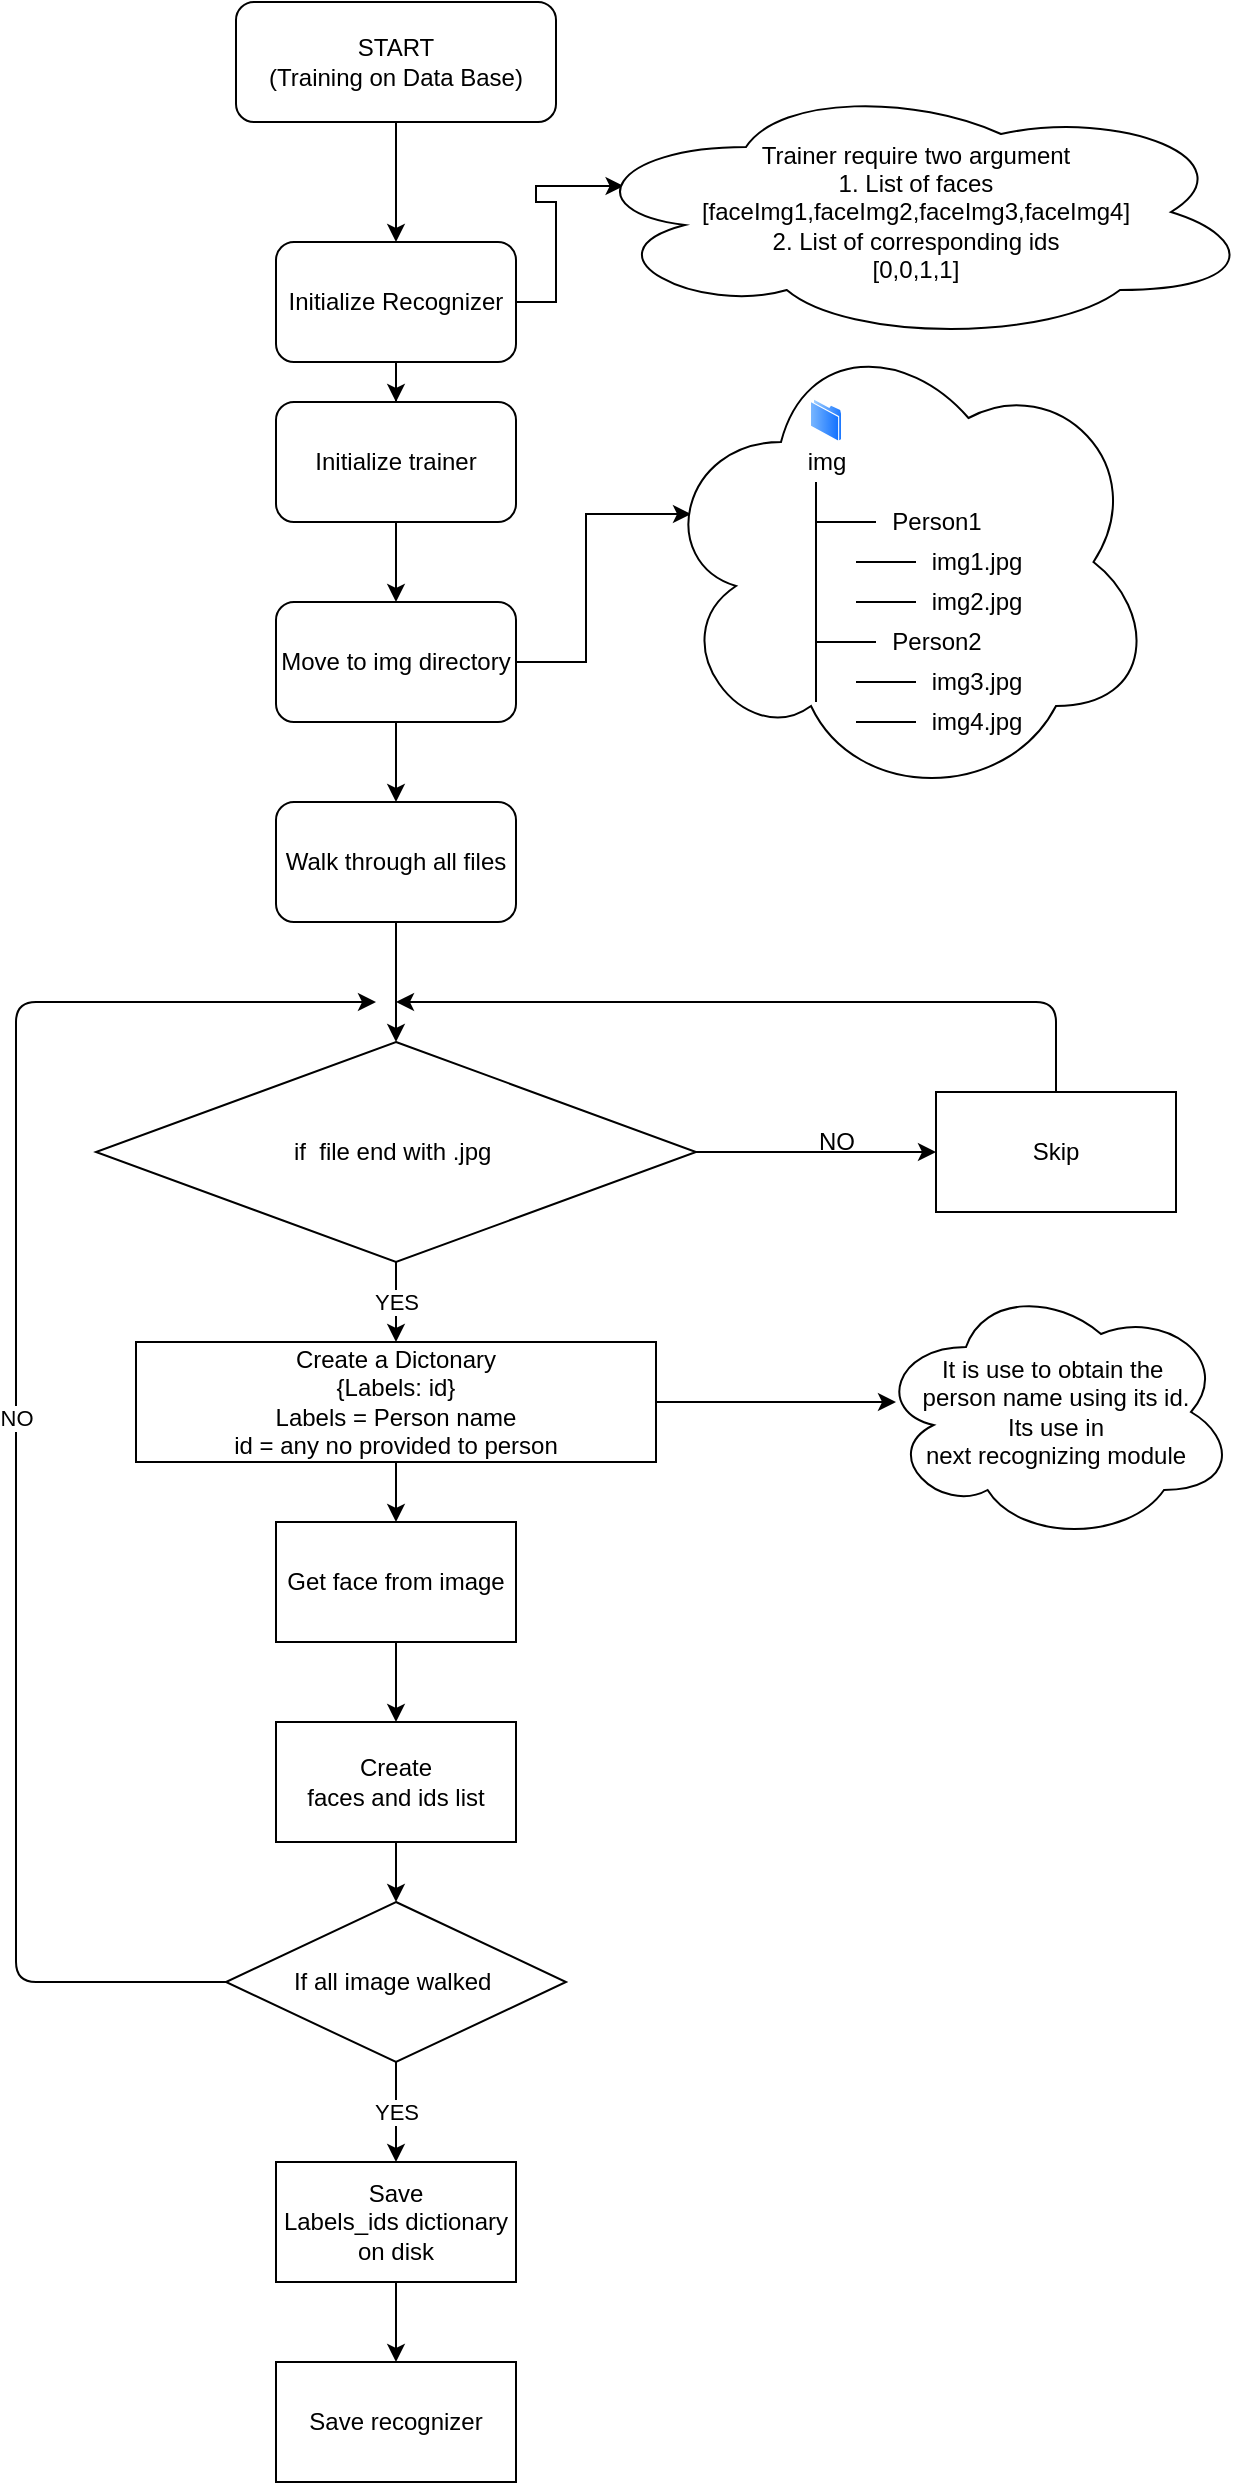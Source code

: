 <mxfile version="13.6.4" type="github">
  <diagram id="KbTCNkSI2anwOCVEkOJ9" name="Page-1">
    <mxGraphModel dx="1108" dy="450" grid="1" gridSize="10" guides="1" tooltips="1" connect="1" arrows="1" fold="1" page="1" pageScale="1" pageWidth="850" pageHeight="1100" math="0" shadow="0">
      <root>
        <mxCell id="0" />
        <mxCell id="1" parent="0" />
        <mxCell id="mR9HRBYkTr1gSna-XHyO-3" value="" style="edgeStyle=orthogonalEdgeStyle;rounded=0;orthogonalLoop=1;jettySize=auto;html=1;" parent="1" source="mR9HRBYkTr1gSna-XHyO-1" target="mR9HRBYkTr1gSna-XHyO-2" edge="1">
          <mxGeometry relative="1" as="geometry" />
        </mxCell>
        <mxCell id="mR9HRBYkTr1gSna-XHyO-1" value="START&lt;br&gt;(Training on Data Base)" style="rounded=1;whiteSpace=wrap;html=1;" parent="1" vertex="1">
          <mxGeometry x="320" y="20" width="160" height="60" as="geometry" />
        </mxCell>
        <mxCell id="mR9HRBYkTr1gSna-XHyO-5" value="" style="edgeStyle=orthogonalEdgeStyle;rounded=0;orthogonalLoop=1;jettySize=auto;html=1;" parent="1" source="mR9HRBYkTr1gSna-XHyO-2" target="mR9HRBYkTr1gSna-XHyO-4" edge="1">
          <mxGeometry relative="1" as="geometry" />
        </mxCell>
        <mxCell id="mR9HRBYkTr1gSna-XHyO-56" style="edgeStyle=orthogonalEdgeStyle;rounded=0;orthogonalLoop=1;jettySize=auto;html=1;entryX=0.07;entryY=0.4;entryDx=0;entryDy=0;entryPerimeter=0;" parent="1" source="mR9HRBYkTr1gSna-XHyO-2" target="mR9HRBYkTr1gSna-XHyO-55" edge="1">
          <mxGeometry relative="1" as="geometry" />
        </mxCell>
        <mxCell id="mR9HRBYkTr1gSna-XHyO-2" value="Initialize Recognizer" style="whiteSpace=wrap;html=1;rounded=1;" parent="1" vertex="1">
          <mxGeometry x="340" y="140" width="120" height="60" as="geometry" />
        </mxCell>
        <mxCell id="mR9HRBYkTr1gSna-XHyO-7" value="" style="edgeStyle=orthogonalEdgeStyle;rounded=0;orthogonalLoop=1;jettySize=auto;html=1;" parent="1" source="mR9HRBYkTr1gSna-XHyO-4" target="mR9HRBYkTr1gSna-XHyO-6" edge="1">
          <mxGeometry relative="1" as="geometry" />
        </mxCell>
        <mxCell id="mR9HRBYkTr1gSna-XHyO-4" value="Initialize trainer" style="whiteSpace=wrap;html=1;rounded=1;" parent="1" vertex="1">
          <mxGeometry x="340" y="220" width="120" height="60" as="geometry" />
        </mxCell>
        <mxCell id="mR9HRBYkTr1gSna-XHyO-25" style="edgeStyle=orthogonalEdgeStyle;rounded=0;orthogonalLoop=1;jettySize=auto;html=1;entryX=0.07;entryY=0.4;entryDx=0;entryDy=0;entryPerimeter=0;" parent="1" source="mR9HRBYkTr1gSna-XHyO-6" target="mR9HRBYkTr1gSna-XHyO-9" edge="1">
          <mxGeometry relative="1" as="geometry" />
        </mxCell>
        <mxCell id="mR9HRBYkTr1gSna-XHyO-27" value="" style="edgeStyle=orthogonalEdgeStyle;rounded=0;orthogonalLoop=1;jettySize=auto;html=1;" parent="1" source="mR9HRBYkTr1gSna-XHyO-6" target="mR9HRBYkTr1gSna-XHyO-26" edge="1">
          <mxGeometry relative="1" as="geometry" />
        </mxCell>
        <mxCell id="mR9HRBYkTr1gSna-XHyO-6" value="Move to img directory" style="whiteSpace=wrap;html=1;rounded=1;" parent="1" vertex="1">
          <mxGeometry x="340" y="320" width="120" height="60" as="geometry" />
        </mxCell>
        <mxCell id="mR9HRBYkTr1gSna-XHyO-9" value="&lt;div style=&quot;text-align: left&quot;&gt;&lt;br&gt;&lt;/div&gt;" style="ellipse;shape=cloud;whiteSpace=wrap;html=1;rounded=0;" parent="1" vertex="1">
          <mxGeometry x="530" y="180" width="250" height="240" as="geometry" />
        </mxCell>
        <mxCell id="mR9HRBYkTr1gSna-XHyO-10" value="" style="endArrow=none;html=1;" parent="1" edge="1">
          <mxGeometry width="50" height="50" relative="1" as="geometry">
            <mxPoint x="610" y="370" as="sourcePoint" />
            <mxPoint x="610" y="260" as="targetPoint" />
          </mxGeometry>
        </mxCell>
        <mxCell id="mR9HRBYkTr1gSna-XHyO-11" value="img" style="text;html=1;align=center;verticalAlign=middle;resizable=0;points=[];autosize=1;" parent="1" vertex="1">
          <mxGeometry x="600" y="240" width="30" height="20" as="geometry" />
        </mxCell>
        <mxCell id="mR9HRBYkTr1gSna-XHyO-12" value="" style="endArrow=none;html=1;" parent="1" edge="1">
          <mxGeometry width="50" height="50" relative="1" as="geometry">
            <mxPoint x="610" y="280" as="sourcePoint" />
            <mxPoint x="640" y="280" as="targetPoint" />
          </mxGeometry>
        </mxCell>
        <mxCell id="mR9HRBYkTr1gSna-XHyO-13" value="Person1" style="text;html=1;align=center;verticalAlign=middle;resizable=0;points=[];autosize=1;" parent="1" vertex="1">
          <mxGeometry x="640" y="270" width="60" height="20" as="geometry" />
        </mxCell>
        <mxCell id="mR9HRBYkTr1gSna-XHyO-14" value="" style="aspect=fixed;perimeter=ellipsePerimeter;html=1;align=center;shadow=0;dashed=0;spacingTop=3;image;image=img/lib/active_directory/folder.svg;container=0;treeFolding=0;" parent="1" vertex="1">
          <mxGeometry x="607" y="218.08" width="16" height="21.92" as="geometry" />
        </mxCell>
        <mxCell id="mR9HRBYkTr1gSna-XHyO-15" value="" style="endArrow=none;html=1;" parent="1" edge="1">
          <mxGeometry width="50" height="50" relative="1" as="geometry">
            <mxPoint x="630" y="300" as="sourcePoint" />
            <mxPoint x="660" y="300" as="targetPoint" />
          </mxGeometry>
        </mxCell>
        <mxCell id="mR9HRBYkTr1gSna-XHyO-16" value="img1.jpg" style="text;html=1;align=center;verticalAlign=middle;resizable=0;points=[];autosize=1;" parent="1" vertex="1">
          <mxGeometry x="660" y="290" width="60" height="20" as="geometry" />
        </mxCell>
        <mxCell id="mR9HRBYkTr1gSna-XHyO-17" value="" style="endArrow=none;html=1;" parent="1" edge="1">
          <mxGeometry width="50" height="50" relative="1" as="geometry">
            <mxPoint x="630" y="320" as="sourcePoint" />
            <mxPoint x="660" y="320" as="targetPoint" />
          </mxGeometry>
        </mxCell>
        <mxCell id="mR9HRBYkTr1gSna-XHyO-19" value="" style="endArrow=none;html=1;" parent="1" edge="1">
          <mxGeometry width="50" height="50" relative="1" as="geometry">
            <mxPoint x="610" y="340" as="sourcePoint" />
            <mxPoint x="640" y="340" as="targetPoint" />
          </mxGeometry>
        </mxCell>
        <mxCell id="mR9HRBYkTr1gSna-XHyO-20" value="Person2" style="text;html=1;align=center;verticalAlign=middle;resizable=0;points=[];autosize=1;" parent="1" vertex="1">
          <mxGeometry x="640" y="330" width="60" height="20" as="geometry" />
        </mxCell>
        <mxCell id="mR9HRBYkTr1gSna-XHyO-21" value="" style="endArrow=none;html=1;" parent="1" edge="1">
          <mxGeometry width="50" height="50" relative="1" as="geometry">
            <mxPoint x="630" y="360" as="sourcePoint" />
            <mxPoint x="660" y="360" as="targetPoint" />
          </mxGeometry>
        </mxCell>
        <mxCell id="mR9HRBYkTr1gSna-XHyO-22" value="img3.jpg" style="text;html=1;align=center;verticalAlign=middle;resizable=0;points=[];autosize=1;" parent="1" vertex="1">
          <mxGeometry x="660" y="350" width="60" height="20" as="geometry" />
        </mxCell>
        <mxCell id="mR9HRBYkTr1gSna-XHyO-23" value="" style="endArrow=none;html=1;" parent="1" edge="1">
          <mxGeometry width="50" height="50" relative="1" as="geometry">
            <mxPoint x="630" y="380" as="sourcePoint" />
            <mxPoint x="660" y="380" as="targetPoint" />
          </mxGeometry>
        </mxCell>
        <mxCell id="mR9HRBYkTr1gSna-XHyO-24" value="img4.jpg" style="text;html=1;align=center;verticalAlign=middle;resizable=0;points=[];autosize=1;" parent="1" vertex="1">
          <mxGeometry x="660" y="370" width="60" height="20" as="geometry" />
        </mxCell>
        <mxCell id="mR9HRBYkTr1gSna-XHyO-29" value="" style="edgeStyle=orthogonalEdgeStyle;rounded=0;orthogonalLoop=1;jettySize=auto;html=1;entryX=0.5;entryY=0;entryDx=0;entryDy=0;" parent="1" source="mR9HRBYkTr1gSna-XHyO-26" target="mR9HRBYkTr1gSna-XHyO-30" edge="1">
          <mxGeometry relative="1" as="geometry">
            <mxPoint x="400" y="530" as="targetPoint" />
          </mxGeometry>
        </mxCell>
        <mxCell id="mR9HRBYkTr1gSna-XHyO-26" value="Walk through all files" style="whiteSpace=wrap;html=1;rounded=1;" parent="1" vertex="1">
          <mxGeometry x="340" y="420" width="120" height="60" as="geometry" />
        </mxCell>
        <mxCell id="mR9HRBYkTr1gSna-XHyO-52" value="" style="edgeStyle=orthogonalEdgeStyle;rounded=0;orthogonalLoop=1;jettySize=auto;html=1;" parent="1" source="mR9HRBYkTr1gSna-XHyO-30" target="mR9HRBYkTr1gSna-XHyO-51" edge="1">
          <mxGeometry relative="1" as="geometry" />
        </mxCell>
        <mxCell id="mR9HRBYkTr1gSna-XHyO-30" value="if&amp;nbsp; file end with .jpg&amp;nbsp;" style="rhombus;whiteSpace=wrap;html=1;" parent="1" vertex="1">
          <mxGeometry x="250" y="540" width="300" height="110" as="geometry" />
        </mxCell>
        <mxCell id="mR9HRBYkTr1gSna-XHyO-46" value="img2.jpg" style="text;html=1;align=center;verticalAlign=middle;resizable=0;points=[];autosize=1;" parent="1" vertex="1">
          <mxGeometry x="660" y="310" width="60" height="20" as="geometry" />
        </mxCell>
        <mxCell id="mR9HRBYkTr1gSna-XHyO-49" value="" style="endArrow=classic;html=1;exitX=0.5;exitY=1;exitDx=0;exitDy=0;entryX=0.5;entryY=0;entryDx=0;entryDy=0;" parent="1" source="mR9HRBYkTr1gSna-XHyO-30" target="mR9HRBYkTr1gSna-XHyO-57" edge="1">
          <mxGeometry relative="1" as="geometry">
            <mxPoint x="140" y="570" as="sourcePoint" />
            <mxPoint x="400" y="720" as="targetPoint" />
            <Array as="points" />
          </mxGeometry>
        </mxCell>
        <mxCell id="mR9HRBYkTr1gSna-XHyO-50" value="YES" style="edgeLabel;resizable=0;html=1;align=center;verticalAlign=middle;" parent="mR9HRBYkTr1gSna-XHyO-49" connectable="0" vertex="1">
          <mxGeometry relative="1" as="geometry" />
        </mxCell>
        <mxCell id="mR9HRBYkTr1gSna-XHyO-51" value="Skip" style="whiteSpace=wrap;html=1;" parent="1" vertex="1">
          <mxGeometry x="670" y="565" width="120" height="60" as="geometry" />
        </mxCell>
        <mxCell id="mR9HRBYkTr1gSna-XHyO-53" value="NO" style="text;html=1;align=center;verticalAlign=middle;resizable=0;points=[];autosize=1;" parent="1" vertex="1">
          <mxGeometry x="605" y="580" width="30" height="20" as="geometry" />
        </mxCell>
        <mxCell id="mR9HRBYkTr1gSna-XHyO-54" value="" style="endArrow=classic;html=1;exitX=0.5;exitY=0;exitDx=0;exitDy=0;" parent="1" source="mR9HRBYkTr1gSna-XHyO-51" edge="1">
          <mxGeometry width="50" height="50" relative="1" as="geometry">
            <mxPoint x="570" y="550" as="sourcePoint" />
            <mxPoint x="400" y="520" as="targetPoint" />
            <Array as="points">
              <mxPoint x="730" y="520" />
            </Array>
          </mxGeometry>
        </mxCell>
        <mxCell id="mR9HRBYkTr1gSna-XHyO-55" value="Trainer require two argument&lt;br&gt;1. List of faces&lt;br&gt;[faceImg1,faceImg2,faceImg3,faceImg4]&lt;br&gt;2. List of corresponding ids&lt;br&gt;[0,0,1,1]&lt;br&gt;" style="ellipse;shape=cloud;whiteSpace=wrap;html=1;" parent="1" vertex="1">
          <mxGeometry x="490" y="60" width="340" height="130" as="geometry" />
        </mxCell>
        <mxCell id="mR9HRBYkTr1gSna-XHyO-59" style="edgeStyle=orthogonalEdgeStyle;rounded=0;orthogonalLoop=1;jettySize=auto;html=1;" parent="1" source="mR9HRBYkTr1gSna-XHyO-57" edge="1">
          <mxGeometry relative="1" as="geometry">
            <mxPoint x="650" y="720" as="targetPoint" />
            <Array as="points" />
          </mxGeometry>
        </mxCell>
        <mxCell id="mR9HRBYkTr1gSna-XHyO-61" value="" style="edgeStyle=orthogonalEdgeStyle;rounded=0;orthogonalLoop=1;jettySize=auto;html=1;" parent="1" source="mR9HRBYkTr1gSna-XHyO-57" target="mR9HRBYkTr1gSna-XHyO-60" edge="1">
          <mxGeometry relative="1" as="geometry" />
        </mxCell>
        <mxCell id="mR9HRBYkTr1gSna-XHyO-57" value="Create a Dictonary&lt;br&gt;{Labels: id}&lt;br&gt;Labels = Person name&lt;br&gt;id = any no provided to person" style="rounded=0;whiteSpace=wrap;html=1;" parent="1" vertex="1">
          <mxGeometry x="270" y="690" width="260" height="60" as="geometry" />
        </mxCell>
        <mxCell id="mR9HRBYkTr1gSna-XHyO-58" value="It is use to obtain the&amp;nbsp;&lt;br&gt;person name using its id.&lt;br&gt;Its use in &lt;br&gt;next recognizing module" style="ellipse;shape=cloud;whiteSpace=wrap;html=1;" parent="1" vertex="1">
          <mxGeometry x="640" y="660" width="180" height="130" as="geometry" />
        </mxCell>
        <mxCell id="mR9HRBYkTr1gSna-XHyO-63" value="" style="edgeStyle=orthogonalEdgeStyle;rounded=0;orthogonalLoop=1;jettySize=auto;html=1;" parent="1" source="mR9HRBYkTr1gSna-XHyO-60" target="mR9HRBYkTr1gSna-XHyO-62" edge="1">
          <mxGeometry relative="1" as="geometry" />
        </mxCell>
        <mxCell id="mR9HRBYkTr1gSna-XHyO-60" value="Get face from image" style="whiteSpace=wrap;html=1;rounded=0;" parent="1" vertex="1">
          <mxGeometry x="340" y="780" width="120" height="60" as="geometry" />
        </mxCell>
        <mxCell id="mR9HRBYkTr1gSna-XHyO-65" style="edgeStyle=orthogonalEdgeStyle;rounded=0;orthogonalLoop=1;jettySize=auto;html=1;entryX=0.5;entryY=0;entryDx=0;entryDy=0;" parent="1" source="mR9HRBYkTr1gSna-XHyO-62" target="mR9HRBYkTr1gSna-XHyO-64" edge="1">
          <mxGeometry relative="1" as="geometry" />
        </mxCell>
        <mxCell id="mR9HRBYkTr1gSna-XHyO-62" value="Create&lt;br&gt;faces and ids list" style="whiteSpace=wrap;html=1;rounded=0;" parent="1" vertex="1">
          <mxGeometry x="340" y="880" width="120" height="60" as="geometry" />
        </mxCell>
        <mxCell id="mR9HRBYkTr1gSna-XHyO-64" value="If all image walked&amp;nbsp;" style="rhombus;whiteSpace=wrap;html=1;" parent="1" vertex="1">
          <mxGeometry x="315" y="970" width="170" height="80" as="geometry" />
        </mxCell>
        <mxCell id="mR9HRBYkTr1gSna-XHyO-66" value="" style="endArrow=classic;html=1;exitX=0.5;exitY=1;exitDx=0;exitDy=0;entryX=0.5;entryY=0;entryDx=0;entryDy=0;" parent="1" source="mR9HRBYkTr1gSna-XHyO-64" target="mR9HRBYkTr1gSna-XHyO-73" edge="1">
          <mxGeometry relative="1" as="geometry">
            <mxPoint x="370" y="1060" as="sourcePoint" />
            <mxPoint x="400" y="1130" as="targetPoint" />
          </mxGeometry>
        </mxCell>
        <mxCell id="mR9HRBYkTr1gSna-XHyO-67" value="YES" style="edgeLabel;resizable=0;html=1;align=center;verticalAlign=middle;" parent="mR9HRBYkTr1gSna-XHyO-66" connectable="0" vertex="1">
          <mxGeometry relative="1" as="geometry" />
        </mxCell>
        <mxCell id="mR9HRBYkTr1gSna-XHyO-69" value="" style="endArrow=classic;html=1;exitX=0;exitY=0.5;exitDx=0;exitDy=0;" parent="1" source="mR9HRBYkTr1gSna-XHyO-64" edge="1">
          <mxGeometry relative="1" as="geometry">
            <mxPoint x="140" y="1070" as="sourcePoint" />
            <mxPoint x="390" y="520" as="targetPoint" />
            <Array as="points">
              <mxPoint x="210" y="1010" />
              <mxPoint x="210" y="520" />
            </Array>
          </mxGeometry>
        </mxCell>
        <mxCell id="mR9HRBYkTr1gSna-XHyO-70" value="NO" style="edgeLabel;resizable=0;html=1;align=center;verticalAlign=middle;" parent="mR9HRBYkTr1gSna-XHyO-69" connectable="0" vertex="1">
          <mxGeometry relative="1" as="geometry" />
        </mxCell>
        <mxCell id="mR9HRBYkTr1gSna-XHyO-75" value="" style="edgeStyle=orthogonalEdgeStyle;rounded=0;orthogonalLoop=1;jettySize=auto;html=1;" parent="1" source="mR9HRBYkTr1gSna-XHyO-73" target="mR9HRBYkTr1gSna-XHyO-74" edge="1">
          <mxGeometry relative="1" as="geometry" />
        </mxCell>
        <mxCell id="mR9HRBYkTr1gSna-XHyO-73" value="Save&lt;br&gt;Labels_ids dictionary on disk" style="rounded=0;whiteSpace=wrap;html=1;" parent="1" vertex="1">
          <mxGeometry x="340" y="1100" width="120" height="60" as="geometry" />
        </mxCell>
        <mxCell id="mR9HRBYkTr1gSna-XHyO-74" value="Save recognizer" style="whiteSpace=wrap;html=1;rounded=0;" parent="1" vertex="1">
          <mxGeometry x="340" y="1200" width="120" height="60" as="geometry" />
        </mxCell>
      </root>
    </mxGraphModel>
  </diagram>
</mxfile>
